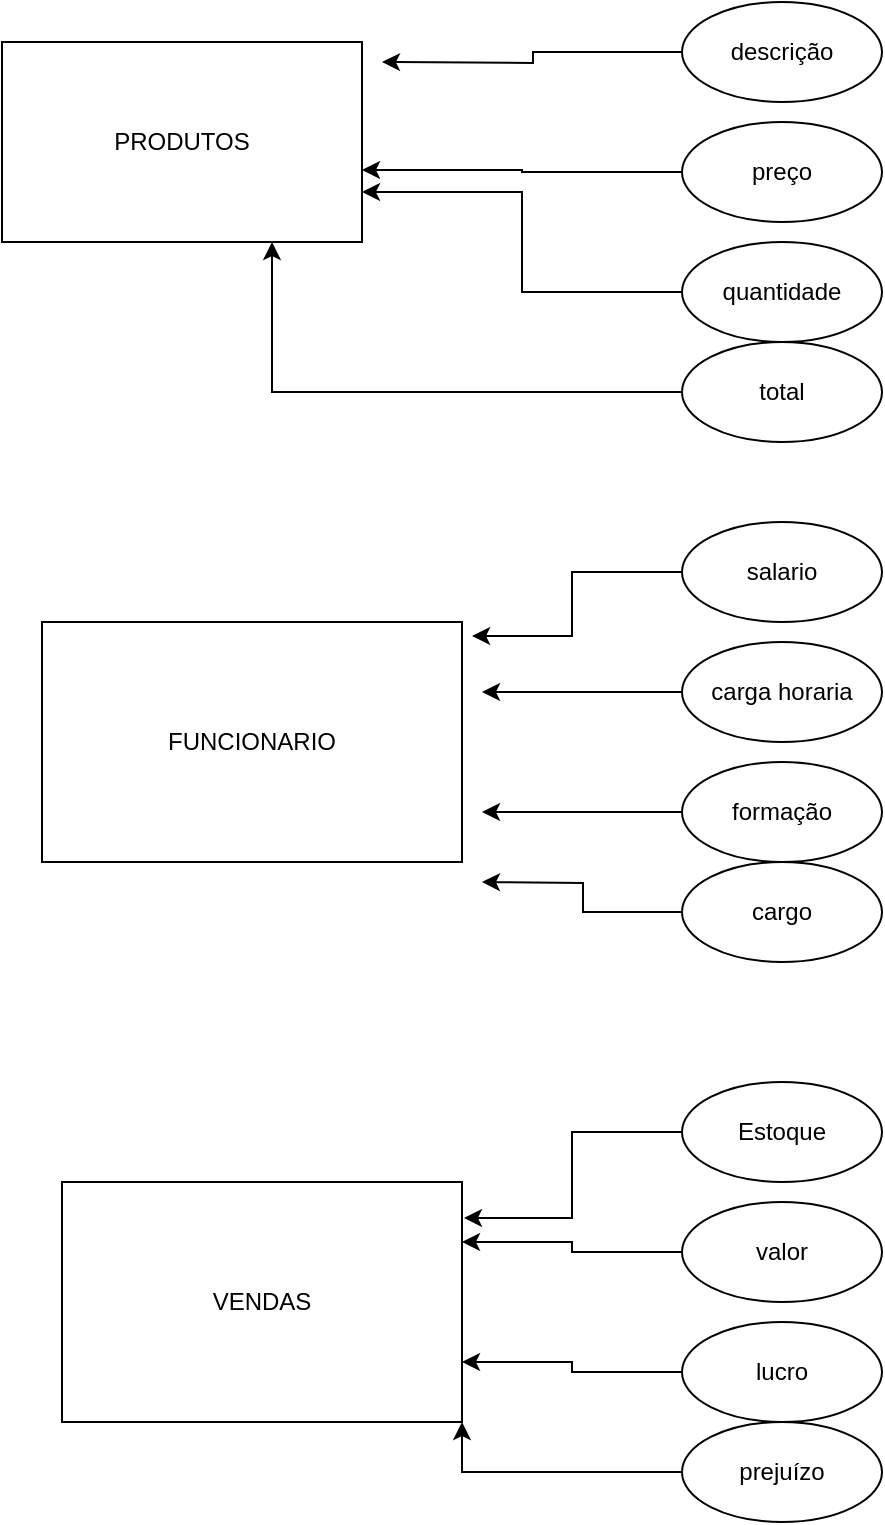 <mxfile version="24.7.6">
  <diagram name="Página-1" id="IcJNsyV-YzkvH7R0qJC5">
    <mxGraphModel dx="1434" dy="780" grid="1" gridSize="10" guides="1" tooltips="1" connect="1" arrows="1" fold="1" page="1" pageScale="1" pageWidth="827" pageHeight="1169" math="0" shadow="0">
      <root>
        <mxCell id="0" />
        <mxCell id="1" parent="0" />
        <mxCell id="Gq4f9KvhyC5_NsDD3bGl-1" value="PRODUTOS" style="rounded=0;whiteSpace=wrap;html=1;" vertex="1" parent="1">
          <mxGeometry x="170" y="60" width="180" height="100" as="geometry" />
        </mxCell>
        <mxCell id="Gq4f9KvhyC5_NsDD3bGl-12" style="edgeStyle=orthogonalEdgeStyle;rounded=0;orthogonalLoop=1;jettySize=auto;html=1;" edge="1" parent="1" source="Gq4f9KvhyC5_NsDD3bGl-4">
          <mxGeometry relative="1" as="geometry">
            <mxPoint x="360" y="70" as="targetPoint" />
          </mxGeometry>
        </mxCell>
        <mxCell id="Gq4f9KvhyC5_NsDD3bGl-4" value="descrição" style="ellipse;whiteSpace=wrap;html=1;" vertex="1" parent="1">
          <mxGeometry x="510" y="40" width="100" height="50" as="geometry" />
        </mxCell>
        <mxCell id="Gq4f9KvhyC5_NsDD3bGl-5" value="preço" style="ellipse;whiteSpace=wrap;html=1;" vertex="1" parent="1">
          <mxGeometry x="510" y="100" width="100" height="50" as="geometry" />
        </mxCell>
        <mxCell id="Gq4f9KvhyC5_NsDD3bGl-13" style="edgeStyle=orthogonalEdgeStyle;rounded=0;orthogonalLoop=1;jettySize=auto;html=1;entryX=1;entryY=0.75;entryDx=0;entryDy=0;" edge="1" parent="1" source="Gq4f9KvhyC5_NsDD3bGl-6" target="Gq4f9KvhyC5_NsDD3bGl-1">
          <mxGeometry relative="1" as="geometry" />
        </mxCell>
        <mxCell id="Gq4f9KvhyC5_NsDD3bGl-6" value="quantidade" style="ellipse;whiteSpace=wrap;html=1;" vertex="1" parent="1">
          <mxGeometry x="510" y="160" width="100" height="50" as="geometry" />
        </mxCell>
        <mxCell id="Gq4f9KvhyC5_NsDD3bGl-14" style="edgeStyle=orthogonalEdgeStyle;rounded=0;orthogonalLoop=1;jettySize=auto;html=1;entryX=0.75;entryY=1;entryDx=0;entryDy=0;" edge="1" parent="1" source="Gq4f9KvhyC5_NsDD3bGl-7" target="Gq4f9KvhyC5_NsDD3bGl-1">
          <mxGeometry relative="1" as="geometry" />
        </mxCell>
        <mxCell id="Gq4f9KvhyC5_NsDD3bGl-7" value="total" style="ellipse;whiteSpace=wrap;html=1;" vertex="1" parent="1">
          <mxGeometry x="510" y="210" width="100" height="50" as="geometry" />
        </mxCell>
        <mxCell id="Gq4f9KvhyC5_NsDD3bGl-11" style="edgeStyle=orthogonalEdgeStyle;rounded=0;orthogonalLoop=1;jettySize=auto;html=1;entryX=1;entryY=0.64;entryDx=0;entryDy=0;entryPerimeter=0;" edge="1" parent="1" source="Gq4f9KvhyC5_NsDD3bGl-5" target="Gq4f9KvhyC5_NsDD3bGl-1">
          <mxGeometry relative="1" as="geometry" />
        </mxCell>
        <mxCell id="Gq4f9KvhyC5_NsDD3bGl-15" value="FUNCIONARIO" style="rounded=0;whiteSpace=wrap;html=1;" vertex="1" parent="1">
          <mxGeometry x="190" y="350" width="210" height="120" as="geometry" />
        </mxCell>
        <mxCell id="Gq4f9KvhyC5_NsDD3bGl-16" value="salario" style="ellipse;whiteSpace=wrap;html=1;" vertex="1" parent="1">
          <mxGeometry x="510" y="300" width="100" height="50" as="geometry" />
        </mxCell>
        <mxCell id="Gq4f9KvhyC5_NsDD3bGl-22" style="edgeStyle=orthogonalEdgeStyle;rounded=0;orthogonalLoop=1;jettySize=auto;html=1;" edge="1" parent="1" source="Gq4f9KvhyC5_NsDD3bGl-17">
          <mxGeometry relative="1" as="geometry">
            <mxPoint x="410" y="385" as="targetPoint" />
          </mxGeometry>
        </mxCell>
        <mxCell id="Gq4f9KvhyC5_NsDD3bGl-17" value="carga horaria" style="ellipse;whiteSpace=wrap;html=1;" vertex="1" parent="1">
          <mxGeometry x="510" y="360" width="100" height="50" as="geometry" />
        </mxCell>
        <mxCell id="Gq4f9KvhyC5_NsDD3bGl-23" style="edgeStyle=orthogonalEdgeStyle;rounded=0;orthogonalLoop=1;jettySize=auto;html=1;" edge="1" parent="1" source="Gq4f9KvhyC5_NsDD3bGl-18">
          <mxGeometry relative="1" as="geometry">
            <mxPoint x="410" y="445" as="targetPoint" />
          </mxGeometry>
        </mxCell>
        <mxCell id="Gq4f9KvhyC5_NsDD3bGl-18" value="formação" style="ellipse;whiteSpace=wrap;html=1;" vertex="1" parent="1">
          <mxGeometry x="510" y="420" width="100" height="50" as="geometry" />
        </mxCell>
        <mxCell id="Gq4f9KvhyC5_NsDD3bGl-24" style="edgeStyle=orthogonalEdgeStyle;rounded=0;orthogonalLoop=1;jettySize=auto;html=1;" edge="1" parent="1" source="Gq4f9KvhyC5_NsDD3bGl-19">
          <mxGeometry relative="1" as="geometry">
            <mxPoint x="410" y="480" as="targetPoint" />
          </mxGeometry>
        </mxCell>
        <mxCell id="Gq4f9KvhyC5_NsDD3bGl-19" value="cargo" style="ellipse;whiteSpace=wrap;html=1;" vertex="1" parent="1">
          <mxGeometry x="510" y="470" width="100" height="50" as="geometry" />
        </mxCell>
        <mxCell id="Gq4f9KvhyC5_NsDD3bGl-20" style="edgeStyle=orthogonalEdgeStyle;rounded=0;orthogonalLoop=1;jettySize=auto;html=1;entryX=1.024;entryY=0.058;entryDx=0;entryDy=0;entryPerimeter=0;" edge="1" parent="1" source="Gq4f9KvhyC5_NsDD3bGl-16" target="Gq4f9KvhyC5_NsDD3bGl-15">
          <mxGeometry relative="1" as="geometry" />
        </mxCell>
        <mxCell id="Gq4f9KvhyC5_NsDD3bGl-25" value="VENDAS" style="rounded=0;whiteSpace=wrap;html=1;" vertex="1" parent="1">
          <mxGeometry x="200" y="630" width="200" height="120" as="geometry" />
        </mxCell>
        <mxCell id="Gq4f9KvhyC5_NsDD3bGl-30" value="Estoque" style="ellipse;whiteSpace=wrap;html=1;" vertex="1" parent="1">
          <mxGeometry x="510" y="580" width="100" height="50" as="geometry" />
        </mxCell>
        <mxCell id="Gq4f9KvhyC5_NsDD3bGl-35" style="edgeStyle=orthogonalEdgeStyle;rounded=0;orthogonalLoop=1;jettySize=auto;html=1;entryX=1;entryY=0.25;entryDx=0;entryDy=0;" edge="1" parent="1" source="Gq4f9KvhyC5_NsDD3bGl-31" target="Gq4f9KvhyC5_NsDD3bGl-25">
          <mxGeometry relative="1" as="geometry" />
        </mxCell>
        <mxCell id="Gq4f9KvhyC5_NsDD3bGl-31" value="valor" style="ellipse;whiteSpace=wrap;html=1;" vertex="1" parent="1">
          <mxGeometry x="510" y="640" width="100" height="50" as="geometry" />
        </mxCell>
        <mxCell id="Gq4f9KvhyC5_NsDD3bGl-36" style="edgeStyle=orthogonalEdgeStyle;rounded=0;orthogonalLoop=1;jettySize=auto;html=1;entryX=1;entryY=0.75;entryDx=0;entryDy=0;" edge="1" parent="1" source="Gq4f9KvhyC5_NsDD3bGl-32" target="Gq4f9KvhyC5_NsDD3bGl-25">
          <mxGeometry relative="1" as="geometry" />
        </mxCell>
        <mxCell id="Gq4f9KvhyC5_NsDD3bGl-32" value="lucro" style="ellipse;whiteSpace=wrap;html=1;" vertex="1" parent="1">
          <mxGeometry x="510" y="700" width="100" height="50" as="geometry" />
        </mxCell>
        <mxCell id="Gq4f9KvhyC5_NsDD3bGl-37" style="edgeStyle=orthogonalEdgeStyle;rounded=0;orthogonalLoop=1;jettySize=auto;html=1;entryX=1;entryY=1;entryDx=0;entryDy=0;" edge="1" parent="1" source="Gq4f9KvhyC5_NsDD3bGl-33" target="Gq4f9KvhyC5_NsDD3bGl-25">
          <mxGeometry relative="1" as="geometry" />
        </mxCell>
        <mxCell id="Gq4f9KvhyC5_NsDD3bGl-33" value="prejuízo" style="ellipse;whiteSpace=wrap;html=1;" vertex="1" parent="1">
          <mxGeometry x="510" y="750" width="100" height="50" as="geometry" />
        </mxCell>
        <mxCell id="Gq4f9KvhyC5_NsDD3bGl-34" style="edgeStyle=orthogonalEdgeStyle;rounded=0;orthogonalLoop=1;jettySize=auto;html=1;entryX=1.005;entryY=0.15;entryDx=0;entryDy=0;entryPerimeter=0;" edge="1" parent="1" source="Gq4f9KvhyC5_NsDD3bGl-30" target="Gq4f9KvhyC5_NsDD3bGl-25">
          <mxGeometry relative="1" as="geometry" />
        </mxCell>
      </root>
    </mxGraphModel>
  </diagram>
</mxfile>
